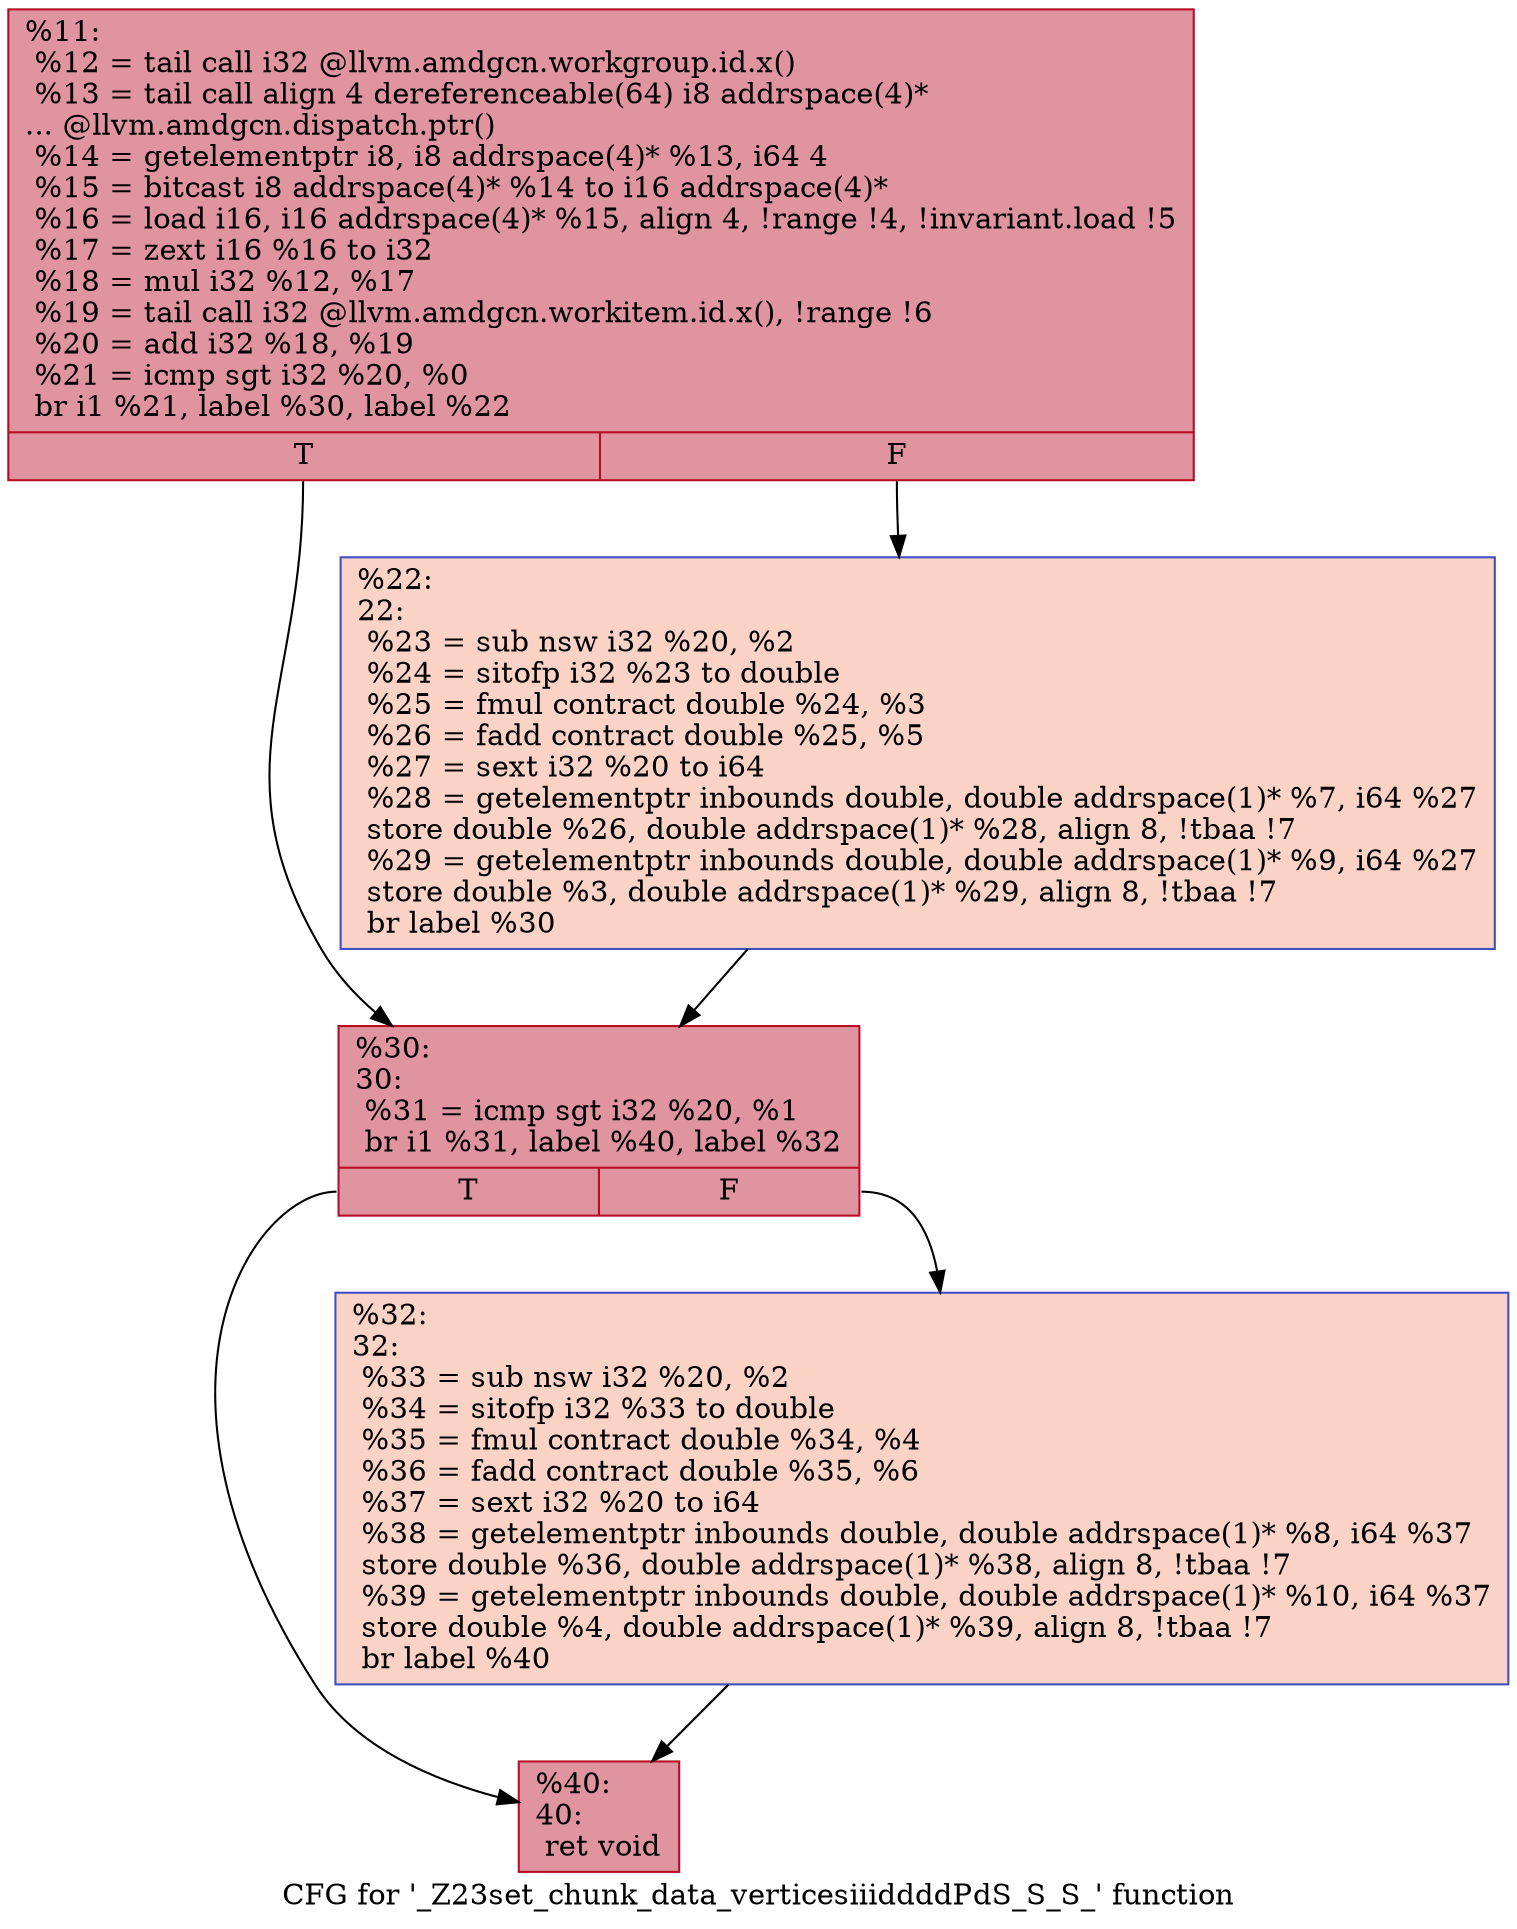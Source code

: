 digraph "CFG for '_Z23set_chunk_data_verticesiiiddddPdS_S_S_' function" {
	label="CFG for '_Z23set_chunk_data_verticesiiiddddPdS_S_S_' function";

	Node0x549b760 [shape=record,color="#b70d28ff", style=filled, fillcolor="#b70d2870",label="{%11:\l  %12 = tail call i32 @llvm.amdgcn.workgroup.id.x()\l  %13 = tail call align 4 dereferenceable(64) i8 addrspace(4)*\l... @llvm.amdgcn.dispatch.ptr()\l  %14 = getelementptr i8, i8 addrspace(4)* %13, i64 4\l  %15 = bitcast i8 addrspace(4)* %14 to i16 addrspace(4)*\l  %16 = load i16, i16 addrspace(4)* %15, align 4, !range !4, !invariant.load !5\l  %17 = zext i16 %16 to i32\l  %18 = mul i32 %12, %17\l  %19 = tail call i32 @llvm.amdgcn.workitem.id.x(), !range !6\l  %20 = add i32 %18, %19\l  %21 = icmp sgt i32 %20, %0\l  br i1 %21, label %30, label %22\l|{<s0>T|<s1>F}}"];
	Node0x549b760:s0 -> Node0x549e4a0;
	Node0x549b760:s1 -> Node0x549e530;
	Node0x549e530 [shape=record,color="#3d50c3ff", style=filled, fillcolor="#f59c7d70",label="{%22:\l22:                                               \l  %23 = sub nsw i32 %20, %2\l  %24 = sitofp i32 %23 to double\l  %25 = fmul contract double %24, %3\l  %26 = fadd contract double %25, %5\l  %27 = sext i32 %20 to i64\l  %28 = getelementptr inbounds double, double addrspace(1)* %7, i64 %27\l  store double %26, double addrspace(1)* %28, align 8, !tbaa !7\l  %29 = getelementptr inbounds double, double addrspace(1)* %9, i64 %27\l  store double %3, double addrspace(1)* %29, align 8, !tbaa !7\l  br label %30\l}"];
	Node0x549e530 -> Node0x549e4a0;
	Node0x549e4a0 [shape=record,color="#b70d28ff", style=filled, fillcolor="#b70d2870",label="{%30:\l30:                                               \l  %31 = icmp sgt i32 %20, %1\l  br i1 %31, label %40, label %32\l|{<s0>T|<s1>F}}"];
	Node0x549e4a0:s0 -> Node0x549f370;
	Node0x549e4a0:s1 -> Node0x549f3c0;
	Node0x549f3c0 [shape=record,color="#3d50c3ff", style=filled, fillcolor="#f59c7d70",label="{%32:\l32:                                               \l  %33 = sub nsw i32 %20, %2\l  %34 = sitofp i32 %33 to double\l  %35 = fmul contract double %34, %4\l  %36 = fadd contract double %35, %6\l  %37 = sext i32 %20 to i64\l  %38 = getelementptr inbounds double, double addrspace(1)* %8, i64 %37\l  store double %36, double addrspace(1)* %38, align 8, !tbaa !7\l  %39 = getelementptr inbounds double, double addrspace(1)* %10, i64 %37\l  store double %4, double addrspace(1)* %39, align 8, !tbaa !7\l  br label %40\l}"];
	Node0x549f3c0 -> Node0x549f370;
	Node0x549f370 [shape=record,color="#b70d28ff", style=filled, fillcolor="#b70d2870",label="{%40:\l40:                                               \l  ret void\l}"];
}
